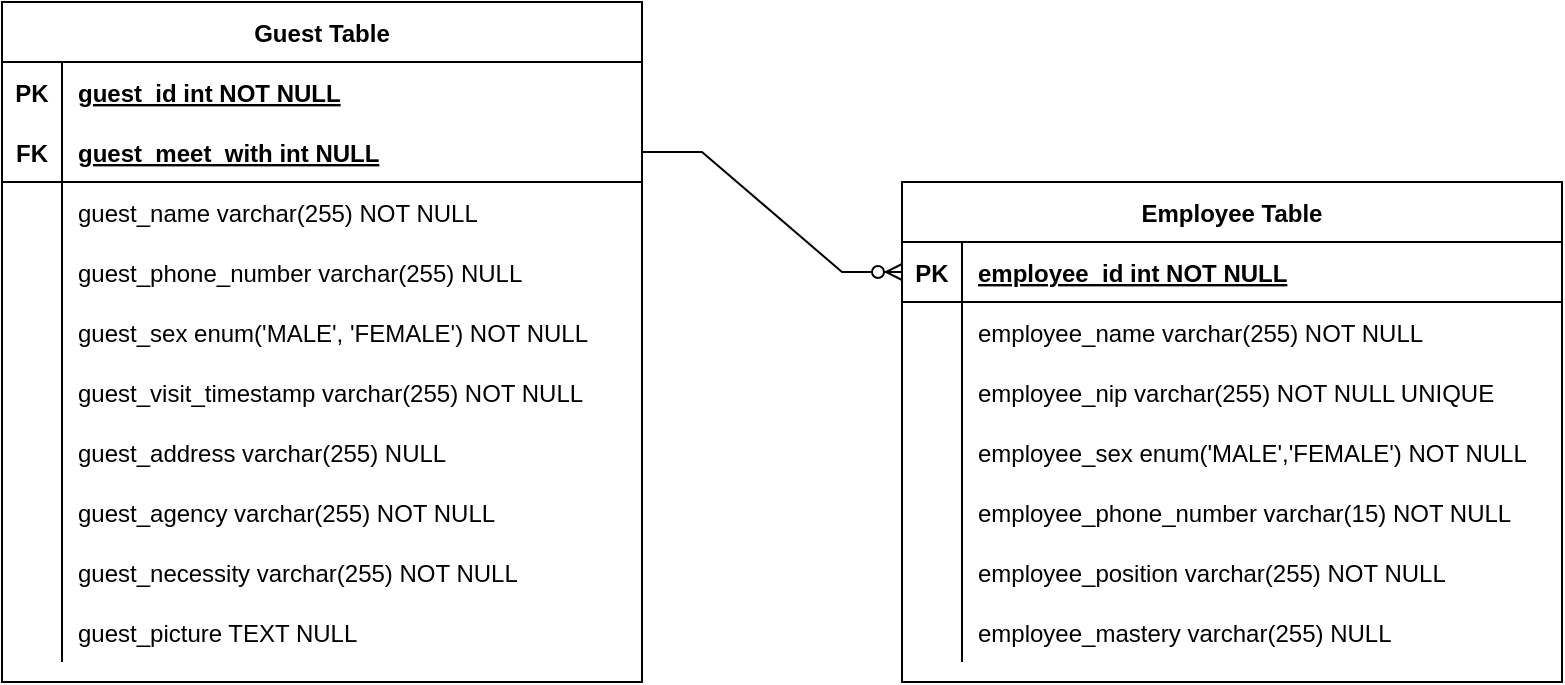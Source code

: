 <mxfile version="16.5.1" type="device"><diagram id="R2lEEEUBdFMjLlhIrx00" name="Page-1"><mxGraphModel dx="1384" dy="865" grid="1" gridSize="10" guides="1" tooltips="1" connect="1" arrows="1" fold="1" page="1" pageScale="1" pageWidth="850" pageHeight="1100" math="0" shadow="0" extFonts="Permanent Marker^https://fonts.googleapis.com/css?family=Permanent+Marker"><root><mxCell id="0"/><mxCell id="1" parent="0"/><mxCell id="C-vyLk0tnHw3VtMMgP7b-23" value="Guest Table" style="shape=table;startSize=30;container=1;collapsible=1;childLayout=tableLayout;fixedRows=1;rowLines=0;fontStyle=1;align=center;resizeLast=1;" parent="1" vertex="1"><mxGeometry x="50" y="50" width="320" height="340" as="geometry"/></mxCell><mxCell id="C-vyLk0tnHw3VtMMgP7b-24" value="" style="shape=partialRectangle;collapsible=0;dropTarget=0;pointerEvents=0;fillColor=none;points=[[0,0.5],[1,0.5]];portConstraint=eastwest;top=0;left=0;right=0;bottom=1;strokeColor=none;" parent="C-vyLk0tnHw3VtMMgP7b-23" vertex="1"><mxGeometry y="30" width="320" height="30" as="geometry"/></mxCell><mxCell id="C-vyLk0tnHw3VtMMgP7b-25" value="PK" style="shape=partialRectangle;overflow=hidden;connectable=0;fillColor=none;top=0;left=0;bottom=0;right=0;fontStyle=1;" parent="C-vyLk0tnHw3VtMMgP7b-24" vertex="1"><mxGeometry width="30" height="30" as="geometry"><mxRectangle width="30" height="30" as="alternateBounds"/></mxGeometry></mxCell><mxCell id="C-vyLk0tnHw3VtMMgP7b-26" value="guest_id int NOT NULL " style="shape=partialRectangle;overflow=hidden;connectable=0;fillColor=none;top=0;left=0;bottom=0;right=0;align=left;spacingLeft=6;fontStyle=5;" parent="C-vyLk0tnHw3VtMMgP7b-24" vertex="1"><mxGeometry x="30" width="290" height="30" as="geometry"><mxRectangle width="290" height="30" as="alternateBounds"/></mxGeometry></mxCell><mxCell id="HK_UZgQSpYT1aTBtfreS-29" value="" style="shape=partialRectangle;collapsible=0;dropTarget=0;pointerEvents=0;fillColor=none;points=[[0,0.5],[1,0.5]];portConstraint=eastwest;top=0;left=0;right=0;bottom=1;" parent="C-vyLk0tnHw3VtMMgP7b-23" vertex="1"><mxGeometry y="60" width="320" height="30" as="geometry"/></mxCell><mxCell id="HK_UZgQSpYT1aTBtfreS-30" value="FK" style="shape=partialRectangle;overflow=hidden;connectable=0;fillColor=none;top=0;left=0;bottom=0;right=0;fontStyle=1;" parent="HK_UZgQSpYT1aTBtfreS-29" vertex="1"><mxGeometry width="30" height="30" as="geometry"><mxRectangle width="30" height="30" as="alternateBounds"/></mxGeometry></mxCell><mxCell id="HK_UZgQSpYT1aTBtfreS-31" value="guest_meet_with int NULL " style="shape=partialRectangle;overflow=hidden;connectable=0;fillColor=none;top=0;left=0;bottom=0;right=0;align=left;spacingLeft=6;fontStyle=5;" parent="HK_UZgQSpYT1aTBtfreS-29" vertex="1"><mxGeometry x="30" width="290" height="30" as="geometry"><mxRectangle width="290" height="30" as="alternateBounds"/></mxGeometry></mxCell><mxCell id="C-vyLk0tnHw3VtMMgP7b-27" value="" style="shape=partialRectangle;collapsible=0;dropTarget=0;pointerEvents=0;fillColor=none;points=[[0,0.5],[1,0.5]];portConstraint=eastwest;top=0;left=0;right=0;bottom=0;" parent="C-vyLk0tnHw3VtMMgP7b-23" vertex="1"><mxGeometry y="90" width="320" height="30" as="geometry"/></mxCell><mxCell id="C-vyLk0tnHw3VtMMgP7b-28" value="" style="shape=partialRectangle;overflow=hidden;connectable=0;fillColor=none;top=0;left=0;bottom=0;right=0;" parent="C-vyLk0tnHw3VtMMgP7b-27" vertex="1"><mxGeometry width="30" height="30" as="geometry"><mxRectangle width="30" height="30" as="alternateBounds"/></mxGeometry></mxCell><mxCell id="C-vyLk0tnHw3VtMMgP7b-29" value="guest_name varchar(255) NOT NULL" style="shape=partialRectangle;overflow=hidden;connectable=0;fillColor=none;top=0;left=0;bottom=0;right=0;align=left;spacingLeft=6;" parent="C-vyLk0tnHw3VtMMgP7b-27" vertex="1"><mxGeometry x="30" width="290" height="30" as="geometry"><mxRectangle width="290" height="30" as="alternateBounds"/></mxGeometry></mxCell><mxCell id="9Rk0JQRb_jS9_imWP2Y2-21" value="" style="shape=partialRectangle;collapsible=0;dropTarget=0;pointerEvents=0;fillColor=none;points=[[0,0.5],[1,0.5]];portConstraint=eastwest;top=0;left=0;right=0;bottom=0;" parent="C-vyLk0tnHw3VtMMgP7b-23" vertex="1"><mxGeometry y="120" width="320" height="30" as="geometry"/></mxCell><mxCell id="9Rk0JQRb_jS9_imWP2Y2-22" value="" style="shape=partialRectangle;overflow=hidden;connectable=0;fillColor=none;top=0;left=0;bottom=0;right=0;" parent="9Rk0JQRb_jS9_imWP2Y2-21" vertex="1"><mxGeometry width="30" height="30" as="geometry"><mxRectangle width="30" height="30" as="alternateBounds"/></mxGeometry></mxCell><mxCell id="9Rk0JQRb_jS9_imWP2Y2-23" value="guest_phone_number varchar(255) NULL" style="shape=partialRectangle;overflow=hidden;connectable=0;fillColor=none;top=0;left=0;bottom=0;right=0;align=left;spacingLeft=6;" parent="9Rk0JQRb_jS9_imWP2Y2-21" vertex="1"><mxGeometry x="30" width="290" height="30" as="geometry"><mxRectangle width="290" height="30" as="alternateBounds"/></mxGeometry></mxCell><mxCell id="ZTzhZOvb5zyIVKdr2nEX-1" value="" style="shape=partialRectangle;collapsible=0;dropTarget=0;pointerEvents=0;fillColor=none;points=[[0,0.5],[1,0.5]];portConstraint=eastwest;top=0;left=0;right=0;bottom=0;" vertex="1" parent="C-vyLk0tnHw3VtMMgP7b-23"><mxGeometry y="150" width="320" height="30" as="geometry"/></mxCell><mxCell id="ZTzhZOvb5zyIVKdr2nEX-2" value="" style="shape=partialRectangle;overflow=hidden;connectable=0;fillColor=none;top=0;left=0;bottom=0;right=0;" vertex="1" parent="ZTzhZOvb5zyIVKdr2nEX-1"><mxGeometry width="30" height="30" as="geometry"><mxRectangle width="30" height="30" as="alternateBounds"/></mxGeometry></mxCell><mxCell id="ZTzhZOvb5zyIVKdr2nEX-3" value="guest_sex enum('MALE', 'FEMALE') NOT NULL" style="shape=partialRectangle;overflow=hidden;connectable=0;fillColor=none;top=0;left=0;bottom=0;right=0;align=left;spacingLeft=6;" vertex="1" parent="ZTzhZOvb5zyIVKdr2nEX-1"><mxGeometry x="30" width="290" height="30" as="geometry"><mxRectangle width="290" height="30" as="alternateBounds"/></mxGeometry></mxCell><mxCell id="9Rk0JQRb_jS9_imWP2Y2-24" value="" style="shape=partialRectangle;collapsible=0;dropTarget=0;pointerEvents=0;fillColor=none;points=[[0,0.5],[1,0.5]];portConstraint=eastwest;top=0;left=0;right=0;bottom=0;" parent="C-vyLk0tnHw3VtMMgP7b-23" vertex="1"><mxGeometry y="180" width="320" height="30" as="geometry"/></mxCell><mxCell id="9Rk0JQRb_jS9_imWP2Y2-25" value="" style="shape=partialRectangle;overflow=hidden;connectable=0;fillColor=none;top=0;left=0;bottom=0;right=0;" parent="9Rk0JQRb_jS9_imWP2Y2-24" vertex="1"><mxGeometry width="30" height="30" as="geometry"><mxRectangle width="30" height="30" as="alternateBounds"/></mxGeometry></mxCell><mxCell id="9Rk0JQRb_jS9_imWP2Y2-26" value="guest_visit_timestamp varchar(255) NOT NULL" style="shape=partialRectangle;overflow=hidden;connectable=0;fillColor=none;top=0;left=0;bottom=0;right=0;align=left;spacingLeft=6;" parent="9Rk0JQRb_jS9_imWP2Y2-24" vertex="1"><mxGeometry x="30" width="290" height="30" as="geometry"><mxRectangle width="290" height="30" as="alternateBounds"/></mxGeometry></mxCell><mxCell id="9Rk0JQRb_jS9_imWP2Y2-33" value="" style="shape=partialRectangle;collapsible=0;dropTarget=0;pointerEvents=0;fillColor=none;points=[[0,0.5],[1,0.5]];portConstraint=eastwest;top=0;left=0;right=0;bottom=0;" parent="C-vyLk0tnHw3VtMMgP7b-23" vertex="1"><mxGeometry y="210" width="320" height="30" as="geometry"/></mxCell><mxCell id="9Rk0JQRb_jS9_imWP2Y2-34" value="" style="shape=partialRectangle;overflow=hidden;connectable=0;fillColor=none;top=0;left=0;bottom=0;right=0;" parent="9Rk0JQRb_jS9_imWP2Y2-33" vertex="1"><mxGeometry width="30" height="30" as="geometry"><mxRectangle width="30" height="30" as="alternateBounds"/></mxGeometry></mxCell><mxCell id="9Rk0JQRb_jS9_imWP2Y2-35" value="guest_address varchar(255) NULL" style="shape=partialRectangle;overflow=hidden;connectable=0;fillColor=none;top=0;left=0;bottom=0;right=0;align=left;spacingLeft=6;" parent="9Rk0JQRb_jS9_imWP2Y2-33" vertex="1"><mxGeometry x="30" width="290" height="30" as="geometry"><mxRectangle width="290" height="30" as="alternateBounds"/></mxGeometry></mxCell><mxCell id="9Rk0JQRb_jS9_imWP2Y2-36" value="" style="shape=partialRectangle;collapsible=0;dropTarget=0;pointerEvents=0;fillColor=none;points=[[0,0.5],[1,0.5]];portConstraint=eastwest;top=0;left=0;right=0;bottom=0;" parent="C-vyLk0tnHw3VtMMgP7b-23" vertex="1"><mxGeometry y="240" width="320" height="30" as="geometry"/></mxCell><mxCell id="9Rk0JQRb_jS9_imWP2Y2-37" value="" style="shape=partialRectangle;overflow=hidden;connectable=0;fillColor=none;top=0;left=0;bottom=0;right=0;" parent="9Rk0JQRb_jS9_imWP2Y2-36" vertex="1"><mxGeometry width="30" height="30" as="geometry"><mxRectangle width="30" height="30" as="alternateBounds"/></mxGeometry></mxCell><mxCell id="9Rk0JQRb_jS9_imWP2Y2-38" value="guest_agency varchar(255) NOT NULL" style="shape=partialRectangle;overflow=hidden;connectable=0;fillColor=none;top=0;left=0;bottom=0;right=0;align=left;spacingLeft=6;" parent="9Rk0JQRb_jS9_imWP2Y2-36" vertex="1"><mxGeometry x="30" width="290" height="30" as="geometry"><mxRectangle width="290" height="30" as="alternateBounds"/></mxGeometry></mxCell><mxCell id="9Rk0JQRb_jS9_imWP2Y2-39" value="" style="shape=partialRectangle;collapsible=0;dropTarget=0;pointerEvents=0;fillColor=none;points=[[0,0.5],[1,0.5]];portConstraint=eastwest;top=0;left=0;right=0;bottom=0;" parent="C-vyLk0tnHw3VtMMgP7b-23" vertex="1"><mxGeometry y="270" width="320" height="30" as="geometry"/></mxCell><mxCell id="9Rk0JQRb_jS9_imWP2Y2-40" value="" style="shape=partialRectangle;overflow=hidden;connectable=0;fillColor=none;top=0;left=0;bottom=0;right=0;" parent="9Rk0JQRb_jS9_imWP2Y2-39" vertex="1"><mxGeometry width="30" height="30" as="geometry"><mxRectangle width="30" height="30" as="alternateBounds"/></mxGeometry></mxCell><mxCell id="9Rk0JQRb_jS9_imWP2Y2-41" value="guest_necessity varchar(255) NOT NULL" style="shape=partialRectangle;overflow=hidden;connectable=0;fillColor=none;top=0;left=0;bottom=0;right=0;align=left;spacingLeft=6;" parent="9Rk0JQRb_jS9_imWP2Y2-39" vertex="1"><mxGeometry x="30" width="290" height="30" as="geometry"><mxRectangle width="290" height="30" as="alternateBounds"/></mxGeometry></mxCell><mxCell id="DB9TPiTvy4Sb0AAfskwA-1" value="" style="shape=partialRectangle;collapsible=0;dropTarget=0;pointerEvents=0;fillColor=none;points=[[0,0.5],[1,0.5]];portConstraint=eastwest;top=0;left=0;right=0;bottom=0;" parent="C-vyLk0tnHw3VtMMgP7b-23" vertex="1"><mxGeometry y="300" width="320" height="30" as="geometry"/></mxCell><mxCell id="DB9TPiTvy4Sb0AAfskwA-2" value="" style="shape=partialRectangle;overflow=hidden;connectable=0;fillColor=none;top=0;left=0;bottom=0;right=0;" parent="DB9TPiTvy4Sb0AAfskwA-1" vertex="1"><mxGeometry width="30" height="30" as="geometry"><mxRectangle width="30" height="30" as="alternateBounds"/></mxGeometry></mxCell><mxCell id="DB9TPiTvy4Sb0AAfskwA-3" value="guest_picture TEXT NULL" style="shape=partialRectangle;overflow=hidden;connectable=0;fillColor=none;top=0;left=0;bottom=0;right=0;align=left;spacingLeft=6;" parent="DB9TPiTvy4Sb0AAfskwA-1" vertex="1"><mxGeometry x="30" width="290" height="30" as="geometry"><mxRectangle width="290" height="30" as="alternateBounds"/></mxGeometry></mxCell><mxCell id="9Rk0JQRb_jS9_imWP2Y2-1" value="Employee Table" style="shape=table;startSize=30;container=1;collapsible=1;childLayout=tableLayout;fixedRows=1;rowLines=0;fontStyle=1;align=center;resizeLast=1;" parent="1" vertex="1"><mxGeometry x="500" y="140" width="330" height="250" as="geometry"/></mxCell><mxCell id="9Rk0JQRb_jS9_imWP2Y2-2" value="" style="shape=partialRectangle;collapsible=0;dropTarget=0;pointerEvents=0;fillColor=none;points=[[0,0.5],[1,0.5]];portConstraint=eastwest;top=0;left=0;right=0;bottom=1;strokeColor=default;" parent="9Rk0JQRb_jS9_imWP2Y2-1" vertex="1"><mxGeometry y="30" width="330" height="30" as="geometry"/></mxCell><mxCell id="9Rk0JQRb_jS9_imWP2Y2-3" value="PK" style="shape=partialRectangle;overflow=hidden;connectable=0;fillColor=none;top=0;left=0;bottom=0;right=0;fontStyle=1;" parent="9Rk0JQRb_jS9_imWP2Y2-2" vertex="1"><mxGeometry width="30" height="30" as="geometry"><mxRectangle width="30" height="30" as="alternateBounds"/></mxGeometry></mxCell><mxCell id="9Rk0JQRb_jS9_imWP2Y2-4" value="employee_id int NOT NULL " style="shape=partialRectangle;overflow=hidden;connectable=0;fillColor=none;top=0;left=0;bottom=0;right=0;align=left;spacingLeft=6;fontStyle=5;" parent="9Rk0JQRb_jS9_imWP2Y2-2" vertex="1"><mxGeometry x="30" width="300" height="30" as="geometry"><mxRectangle width="300" height="30" as="alternateBounds"/></mxGeometry></mxCell><mxCell id="9Rk0JQRb_jS9_imWP2Y2-5" value="" style="shape=partialRectangle;collapsible=0;dropTarget=0;pointerEvents=0;fillColor=none;points=[[0,0.5],[1,0.5]];portConstraint=eastwest;top=0;left=0;right=0;bottom=0;" parent="9Rk0JQRb_jS9_imWP2Y2-1" vertex="1"><mxGeometry y="60" width="330" height="30" as="geometry"/></mxCell><mxCell id="9Rk0JQRb_jS9_imWP2Y2-6" value="" style="shape=partialRectangle;overflow=hidden;connectable=0;fillColor=none;top=0;left=0;bottom=0;right=0;" parent="9Rk0JQRb_jS9_imWP2Y2-5" vertex="1"><mxGeometry width="30" height="30" as="geometry"><mxRectangle width="30" height="30" as="alternateBounds"/></mxGeometry></mxCell><mxCell id="9Rk0JQRb_jS9_imWP2Y2-7" value="employee_name varchar(255) NOT NULL" style="shape=partialRectangle;overflow=hidden;connectable=0;fillColor=none;top=0;left=0;bottom=0;right=0;align=left;spacingLeft=6;" parent="9Rk0JQRb_jS9_imWP2Y2-5" vertex="1"><mxGeometry x="30" width="300" height="30" as="geometry"><mxRectangle width="300" height="30" as="alternateBounds"/></mxGeometry></mxCell><mxCell id="HK_UZgQSpYT1aTBtfreS-35" value="" style="shape=partialRectangle;collapsible=0;dropTarget=0;pointerEvents=0;fillColor=none;points=[[0,0.5],[1,0.5]];portConstraint=eastwest;top=0;left=0;right=0;bottom=0;" parent="9Rk0JQRb_jS9_imWP2Y2-1" vertex="1"><mxGeometry y="90" width="330" height="30" as="geometry"/></mxCell><mxCell id="HK_UZgQSpYT1aTBtfreS-36" value="" style="shape=partialRectangle;overflow=hidden;connectable=0;fillColor=none;top=0;left=0;bottom=0;right=0;" parent="HK_UZgQSpYT1aTBtfreS-35" vertex="1"><mxGeometry width="30" height="30" as="geometry"><mxRectangle width="30" height="30" as="alternateBounds"/></mxGeometry></mxCell><mxCell id="HK_UZgQSpYT1aTBtfreS-37" value="employee_nip varchar(255) NOT NULL UNIQUE" style="shape=partialRectangle;overflow=hidden;connectable=0;fillColor=none;top=0;left=0;bottom=0;right=0;align=left;spacingLeft=6;" parent="HK_UZgQSpYT1aTBtfreS-35" vertex="1"><mxGeometry x="30" width="300" height="30" as="geometry"><mxRectangle width="300" height="30" as="alternateBounds"/></mxGeometry></mxCell><mxCell id="HK_UZgQSpYT1aTBtfreS-1" value="" style="shape=partialRectangle;collapsible=0;dropTarget=0;pointerEvents=0;fillColor=none;points=[[0,0.5],[1,0.5]];portConstraint=eastwest;top=0;left=0;right=0;bottom=0;" parent="9Rk0JQRb_jS9_imWP2Y2-1" vertex="1"><mxGeometry y="120" width="330" height="30" as="geometry"/></mxCell><mxCell id="HK_UZgQSpYT1aTBtfreS-2" value="" style="shape=partialRectangle;overflow=hidden;connectable=0;fillColor=none;top=0;left=0;bottom=0;right=0;" parent="HK_UZgQSpYT1aTBtfreS-1" vertex="1"><mxGeometry width="30" height="30" as="geometry"><mxRectangle width="30" height="30" as="alternateBounds"/></mxGeometry></mxCell><mxCell id="HK_UZgQSpYT1aTBtfreS-3" value="employee_sex enum('MALE','FEMALE') NOT NULL" style="shape=partialRectangle;overflow=hidden;connectable=0;fillColor=none;top=0;left=0;bottom=0;right=0;align=left;spacingLeft=6;" parent="HK_UZgQSpYT1aTBtfreS-1" vertex="1"><mxGeometry x="30" width="300" height="30" as="geometry"><mxRectangle width="300" height="30" as="alternateBounds"/></mxGeometry></mxCell><mxCell id="HK_UZgQSpYT1aTBtfreS-38" value="" style="shape=partialRectangle;collapsible=0;dropTarget=0;pointerEvents=0;fillColor=none;points=[[0,0.5],[1,0.5]];portConstraint=eastwest;top=0;left=0;right=0;bottom=0;" parent="9Rk0JQRb_jS9_imWP2Y2-1" vertex="1"><mxGeometry y="150" width="330" height="30" as="geometry"/></mxCell><mxCell id="HK_UZgQSpYT1aTBtfreS-39" value="" style="shape=partialRectangle;overflow=hidden;connectable=0;fillColor=none;top=0;left=0;bottom=0;right=0;" parent="HK_UZgQSpYT1aTBtfreS-38" vertex="1"><mxGeometry width="30" height="30" as="geometry"><mxRectangle width="30" height="30" as="alternateBounds"/></mxGeometry></mxCell><mxCell id="HK_UZgQSpYT1aTBtfreS-40" value="employee_phone_number varchar(15) NOT NULL" style="shape=partialRectangle;overflow=hidden;connectable=0;fillColor=none;top=0;left=0;bottom=0;right=0;align=left;spacingLeft=6;" parent="HK_UZgQSpYT1aTBtfreS-38" vertex="1"><mxGeometry x="30" width="300" height="30" as="geometry"><mxRectangle width="300" height="30" as="alternateBounds"/></mxGeometry></mxCell><mxCell id="ZTzhZOvb5zyIVKdr2nEX-4" value="" style="shape=partialRectangle;collapsible=0;dropTarget=0;pointerEvents=0;fillColor=none;points=[[0,0.5],[1,0.5]];portConstraint=eastwest;top=0;left=0;right=0;bottom=0;" vertex="1" parent="9Rk0JQRb_jS9_imWP2Y2-1"><mxGeometry y="180" width="330" height="30" as="geometry"/></mxCell><mxCell id="ZTzhZOvb5zyIVKdr2nEX-5" value="" style="shape=partialRectangle;overflow=hidden;connectable=0;fillColor=none;top=0;left=0;bottom=0;right=0;" vertex="1" parent="ZTzhZOvb5zyIVKdr2nEX-4"><mxGeometry width="30" height="30" as="geometry"><mxRectangle width="30" height="30" as="alternateBounds"/></mxGeometry></mxCell><mxCell id="ZTzhZOvb5zyIVKdr2nEX-6" value="employee_position varchar(255) NOT NULL" style="shape=partialRectangle;overflow=hidden;connectable=0;fillColor=none;top=0;left=0;bottom=0;right=0;align=left;spacingLeft=6;" vertex="1" parent="ZTzhZOvb5zyIVKdr2nEX-4"><mxGeometry x="30" width="300" height="30" as="geometry"><mxRectangle width="300" height="30" as="alternateBounds"/></mxGeometry></mxCell><mxCell id="ZTzhZOvb5zyIVKdr2nEX-7" value="" style="shape=partialRectangle;collapsible=0;dropTarget=0;pointerEvents=0;fillColor=none;points=[[0,0.5],[1,0.5]];portConstraint=eastwest;top=0;left=0;right=0;bottom=0;" vertex="1" parent="9Rk0JQRb_jS9_imWP2Y2-1"><mxGeometry y="210" width="330" height="30" as="geometry"/></mxCell><mxCell id="ZTzhZOvb5zyIVKdr2nEX-8" value="" style="shape=partialRectangle;overflow=hidden;connectable=0;fillColor=none;top=0;left=0;bottom=0;right=0;" vertex="1" parent="ZTzhZOvb5zyIVKdr2nEX-7"><mxGeometry width="30" height="30" as="geometry"><mxRectangle width="30" height="30" as="alternateBounds"/></mxGeometry></mxCell><mxCell id="ZTzhZOvb5zyIVKdr2nEX-9" value="employee_mastery varchar(255) NULL" style="shape=partialRectangle;overflow=hidden;connectable=0;fillColor=none;top=0;left=0;bottom=0;right=0;align=left;spacingLeft=6;" vertex="1" parent="ZTzhZOvb5zyIVKdr2nEX-7"><mxGeometry x="30" width="300" height="30" as="geometry"><mxRectangle width="300" height="30" as="alternateBounds"/></mxGeometry></mxCell><mxCell id="LzK2gEafP3gNbqqcw9cc-3" value="" style="edgeStyle=entityRelationEdgeStyle;fontSize=12;html=1;endArrow=ERzeroToMany;endFill=1;rounded=0;entryX=0;entryY=0.5;entryDx=0;entryDy=0;exitX=1;exitY=0.5;exitDx=0;exitDy=0;" parent="1" source="HK_UZgQSpYT1aTBtfreS-29" target="9Rk0JQRb_jS9_imWP2Y2-2" edge="1"><mxGeometry width="100" height="100" relative="1" as="geometry"><mxPoint x="650" y="300" as="sourcePoint"/><mxPoint x="530" y="230" as="targetPoint"/></mxGeometry></mxCell></root></mxGraphModel></diagram></mxfile>